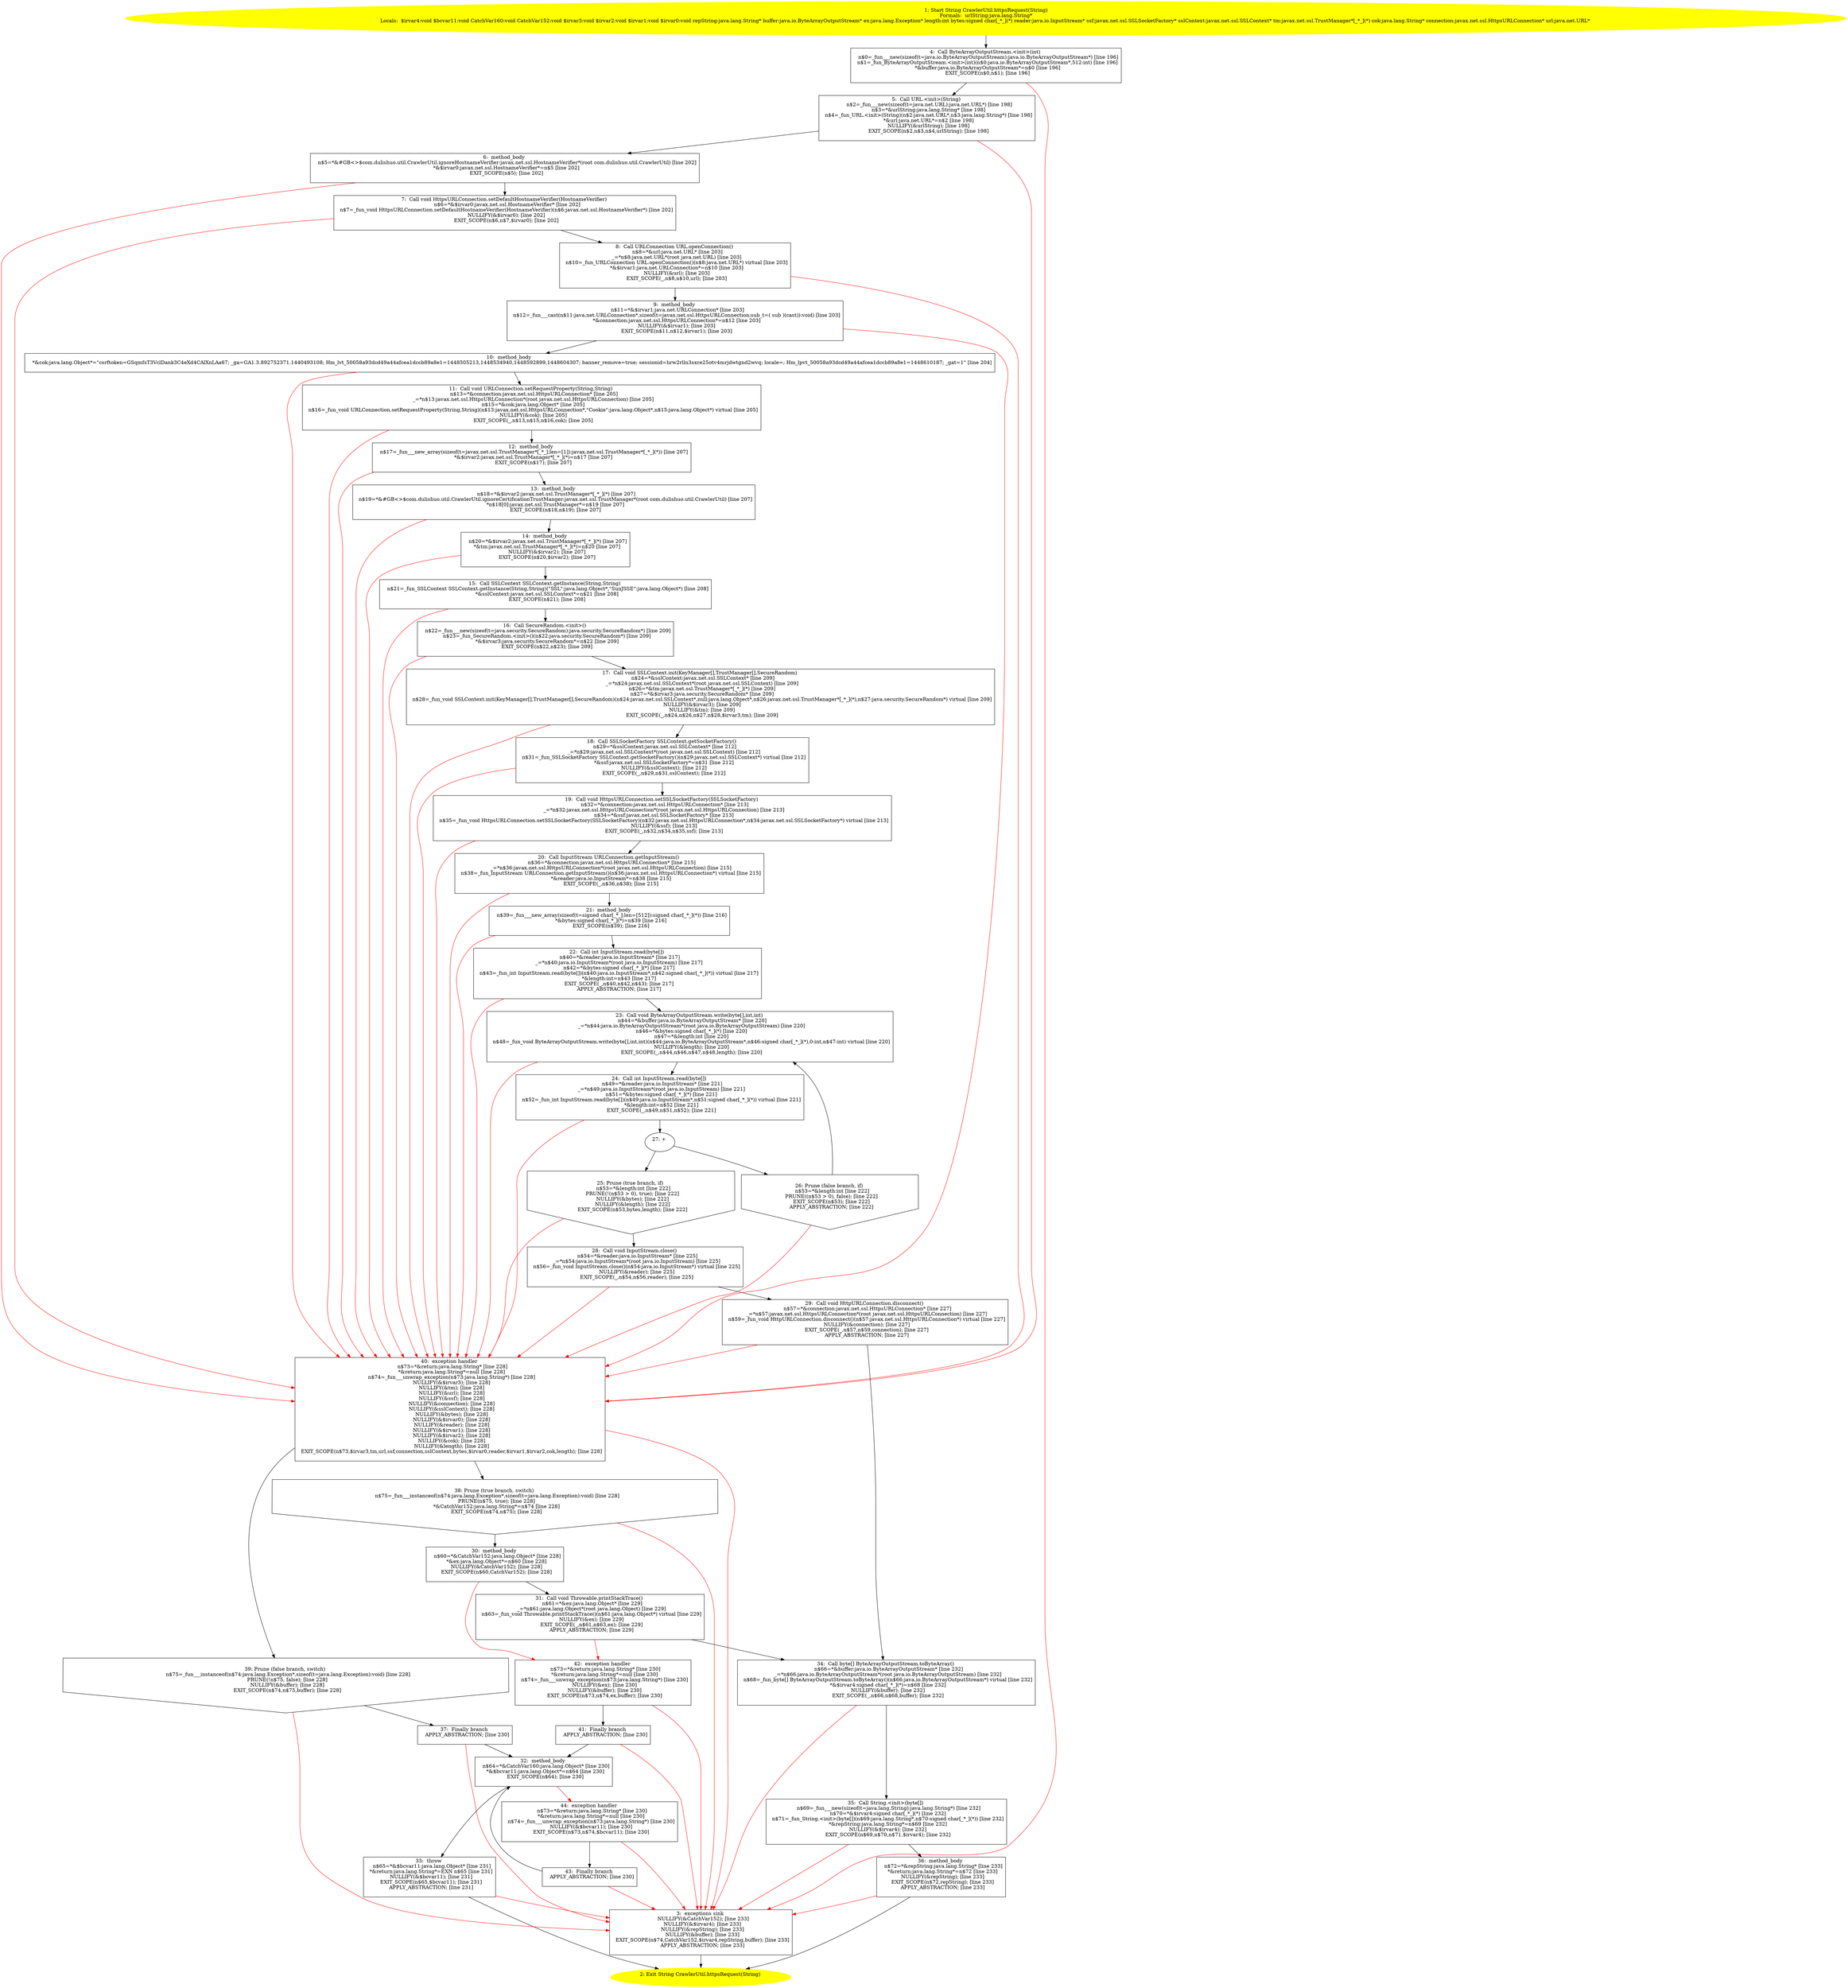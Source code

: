 /* @generated */
digraph cfg {
"com.dulishuo.util.CrawlerUtil.httpsRequest(java.lang.String):java.lang.String.1130e2a825c80d22ec8befab15d1896a_1" [label="1: Start String CrawlerUtil.httpsRequest(String)\nFormals:  urlString:java.lang.String*\nLocals:  $irvar4:void $bcvar11:void CatchVar160:void CatchVar152:void $irvar3:void $irvar2:void $irvar1:void $irvar0:void repString:java.lang.String* buffer:java.io.ByteArrayOutputStream* ex:java.lang.Exception* length:int bytes:signed char[_*_](*) reader:java.io.InputStream* ssf:javax.net.ssl.SSLSocketFactory* sslContext:javax.net.ssl.SSLContext* tm:javax.net.ssl.TrustManager*[_*_](*) cok:java.lang.String* connection:javax.net.ssl.HttpsURLConnection* url:java.net.URL* \n  " color=yellow style=filled]
	

	 "com.dulishuo.util.CrawlerUtil.httpsRequest(java.lang.String):java.lang.String.1130e2a825c80d22ec8befab15d1896a_1" -> "com.dulishuo.util.CrawlerUtil.httpsRequest(java.lang.String):java.lang.String.1130e2a825c80d22ec8befab15d1896a_4" ;
"com.dulishuo.util.CrawlerUtil.httpsRequest(java.lang.String):java.lang.String.1130e2a825c80d22ec8befab15d1896a_2" [label="2: Exit String CrawlerUtil.httpsRequest(String) \n  " color=yellow style=filled]
	

"com.dulishuo.util.CrawlerUtil.httpsRequest(java.lang.String):java.lang.String.1130e2a825c80d22ec8befab15d1896a_3" [label="3:  exceptions sink \n   NULLIFY(&CatchVar152); [line 233]\n  NULLIFY(&$irvar4); [line 233]\n  NULLIFY(&repString); [line 233]\n  NULLIFY(&buffer); [line 233]\n  EXIT_SCOPE(n$74,CatchVar152,$irvar4,repString,buffer); [line 233]\n  APPLY_ABSTRACTION; [line 233]\n " shape="box"]
	

	 "com.dulishuo.util.CrawlerUtil.httpsRequest(java.lang.String):java.lang.String.1130e2a825c80d22ec8befab15d1896a_3" -> "com.dulishuo.util.CrawlerUtil.httpsRequest(java.lang.String):java.lang.String.1130e2a825c80d22ec8befab15d1896a_2" ;
"com.dulishuo.util.CrawlerUtil.httpsRequest(java.lang.String):java.lang.String.1130e2a825c80d22ec8befab15d1896a_4" [label="4:  Call ByteArrayOutputStream.<init>(int) \n   n$0=_fun___new(sizeof(t=java.io.ByteArrayOutputStream):java.io.ByteArrayOutputStream*) [line 196]\n  n$1=_fun_ByteArrayOutputStream.<init>(int)(n$0:java.io.ByteArrayOutputStream*,512:int) [line 196]\n  *&buffer:java.io.ByteArrayOutputStream*=n$0 [line 196]\n  EXIT_SCOPE(n$0,n$1); [line 196]\n " shape="box"]
	

	 "com.dulishuo.util.CrawlerUtil.httpsRequest(java.lang.String):java.lang.String.1130e2a825c80d22ec8befab15d1896a_4" -> "com.dulishuo.util.CrawlerUtil.httpsRequest(java.lang.String):java.lang.String.1130e2a825c80d22ec8befab15d1896a_5" ;
	 "com.dulishuo.util.CrawlerUtil.httpsRequest(java.lang.String):java.lang.String.1130e2a825c80d22ec8befab15d1896a_4" -> "com.dulishuo.util.CrawlerUtil.httpsRequest(java.lang.String):java.lang.String.1130e2a825c80d22ec8befab15d1896a_3" [color="red" ];
"com.dulishuo.util.CrawlerUtil.httpsRequest(java.lang.String):java.lang.String.1130e2a825c80d22ec8befab15d1896a_5" [label="5:  Call URL.<init>(String) \n   n$2=_fun___new(sizeof(t=java.net.URL):java.net.URL*) [line 198]\n  n$3=*&urlString:java.lang.String* [line 198]\n  n$4=_fun_URL.<init>(String)(n$2:java.net.URL*,n$3:java.lang.String*) [line 198]\n  *&url:java.net.URL*=n$2 [line 198]\n  NULLIFY(&urlString); [line 198]\n  EXIT_SCOPE(n$2,n$3,n$4,urlString); [line 198]\n " shape="box"]
	

	 "com.dulishuo.util.CrawlerUtil.httpsRequest(java.lang.String):java.lang.String.1130e2a825c80d22ec8befab15d1896a_5" -> "com.dulishuo.util.CrawlerUtil.httpsRequest(java.lang.String):java.lang.String.1130e2a825c80d22ec8befab15d1896a_6" ;
	 "com.dulishuo.util.CrawlerUtil.httpsRequest(java.lang.String):java.lang.String.1130e2a825c80d22ec8befab15d1896a_5" -> "com.dulishuo.util.CrawlerUtil.httpsRequest(java.lang.String):java.lang.String.1130e2a825c80d22ec8befab15d1896a_40" [color="red" ];
"com.dulishuo.util.CrawlerUtil.httpsRequest(java.lang.String):java.lang.String.1130e2a825c80d22ec8befab15d1896a_6" [label="6:  method_body \n   n$5=*&#GB<>$com.dulishuo.util.CrawlerUtil.ignoreHostnameVerifier:javax.net.ssl.HostnameVerifier*(root com.dulishuo.util.CrawlerUtil) [line 202]\n  *&$irvar0:javax.net.ssl.HostnameVerifier*=n$5 [line 202]\n  EXIT_SCOPE(n$5); [line 202]\n " shape="box"]
	

	 "com.dulishuo.util.CrawlerUtil.httpsRequest(java.lang.String):java.lang.String.1130e2a825c80d22ec8befab15d1896a_6" -> "com.dulishuo.util.CrawlerUtil.httpsRequest(java.lang.String):java.lang.String.1130e2a825c80d22ec8befab15d1896a_7" ;
	 "com.dulishuo.util.CrawlerUtil.httpsRequest(java.lang.String):java.lang.String.1130e2a825c80d22ec8befab15d1896a_6" -> "com.dulishuo.util.CrawlerUtil.httpsRequest(java.lang.String):java.lang.String.1130e2a825c80d22ec8befab15d1896a_40" [color="red" ];
"com.dulishuo.util.CrawlerUtil.httpsRequest(java.lang.String):java.lang.String.1130e2a825c80d22ec8befab15d1896a_7" [label="7:  Call void HttpsURLConnection.setDefaultHostnameVerifier(HostnameVerifier) \n   n$6=*&$irvar0:javax.net.ssl.HostnameVerifier* [line 202]\n  n$7=_fun_void HttpsURLConnection.setDefaultHostnameVerifier(HostnameVerifier)(n$6:javax.net.ssl.HostnameVerifier*) [line 202]\n  NULLIFY(&$irvar0); [line 202]\n  EXIT_SCOPE(n$6,n$7,$irvar0); [line 202]\n " shape="box"]
	

	 "com.dulishuo.util.CrawlerUtil.httpsRequest(java.lang.String):java.lang.String.1130e2a825c80d22ec8befab15d1896a_7" -> "com.dulishuo.util.CrawlerUtil.httpsRequest(java.lang.String):java.lang.String.1130e2a825c80d22ec8befab15d1896a_8" ;
	 "com.dulishuo.util.CrawlerUtil.httpsRequest(java.lang.String):java.lang.String.1130e2a825c80d22ec8befab15d1896a_7" -> "com.dulishuo.util.CrawlerUtil.httpsRequest(java.lang.String):java.lang.String.1130e2a825c80d22ec8befab15d1896a_40" [color="red" ];
"com.dulishuo.util.CrawlerUtil.httpsRequest(java.lang.String):java.lang.String.1130e2a825c80d22ec8befab15d1896a_8" [label="8:  Call URLConnection URL.openConnection() \n   n$8=*&url:java.net.URL* [line 203]\n  _=*n$8:java.net.URL*(root java.net.URL) [line 203]\n  n$10=_fun_URLConnection URL.openConnection()(n$8:java.net.URL*) virtual [line 203]\n  *&$irvar1:java.net.URLConnection*=n$10 [line 203]\n  NULLIFY(&url); [line 203]\n  EXIT_SCOPE(_,n$8,n$10,url); [line 203]\n " shape="box"]
	

	 "com.dulishuo.util.CrawlerUtil.httpsRequest(java.lang.String):java.lang.String.1130e2a825c80d22ec8befab15d1896a_8" -> "com.dulishuo.util.CrawlerUtil.httpsRequest(java.lang.String):java.lang.String.1130e2a825c80d22ec8befab15d1896a_9" ;
	 "com.dulishuo.util.CrawlerUtil.httpsRequest(java.lang.String):java.lang.String.1130e2a825c80d22ec8befab15d1896a_8" -> "com.dulishuo.util.CrawlerUtil.httpsRequest(java.lang.String):java.lang.String.1130e2a825c80d22ec8befab15d1896a_40" [color="red" ];
"com.dulishuo.util.CrawlerUtil.httpsRequest(java.lang.String):java.lang.String.1130e2a825c80d22ec8befab15d1896a_9" [label="9:  method_body \n   n$11=*&$irvar1:java.net.URLConnection* [line 203]\n  n$12=_fun___cast(n$11:java.net.URLConnection*,sizeof(t=javax.net.ssl.HttpsURLConnection;sub_t=( sub )(cast)):void) [line 203]\n  *&connection:javax.net.ssl.HttpsURLConnection*=n$12 [line 203]\n  NULLIFY(&$irvar1); [line 203]\n  EXIT_SCOPE(n$11,n$12,$irvar1); [line 203]\n " shape="box"]
	

	 "com.dulishuo.util.CrawlerUtil.httpsRequest(java.lang.String):java.lang.String.1130e2a825c80d22ec8befab15d1896a_9" -> "com.dulishuo.util.CrawlerUtil.httpsRequest(java.lang.String):java.lang.String.1130e2a825c80d22ec8befab15d1896a_10" ;
	 "com.dulishuo.util.CrawlerUtil.httpsRequest(java.lang.String):java.lang.String.1130e2a825c80d22ec8befab15d1896a_9" -> "com.dulishuo.util.CrawlerUtil.httpsRequest(java.lang.String):java.lang.String.1130e2a825c80d22ec8befab15d1896a_40" [color="red" ];
"com.dulishuo.util.CrawlerUtil.httpsRequest(java.lang.String):java.lang.String.1130e2a825c80d22ec8befab15d1896a_10" [label="10:  method_body \n   *&cok:java.lang.Object*=\"csrftoken=GSqmfsT3VclDank3C4eXd4CAlXnLAa67; _ga=GA1.3.892752371.1440493108; Hm_lvt_50058a93dcd49a44afcea1dccb89a8e1=1448505213,1448534940,1448592899,1448604307; banner_remove=true; sessionid=hrw2rlln3sxre25otv4mrjdwtgnd2wvq; locale=; Hm_lpvt_50058a93dcd49a44afcea1dccb89a8e1=1448610187; _gat=1\" [line 204]\n " shape="box"]
	

	 "com.dulishuo.util.CrawlerUtil.httpsRequest(java.lang.String):java.lang.String.1130e2a825c80d22ec8befab15d1896a_10" -> "com.dulishuo.util.CrawlerUtil.httpsRequest(java.lang.String):java.lang.String.1130e2a825c80d22ec8befab15d1896a_11" ;
	 "com.dulishuo.util.CrawlerUtil.httpsRequest(java.lang.String):java.lang.String.1130e2a825c80d22ec8befab15d1896a_10" -> "com.dulishuo.util.CrawlerUtil.httpsRequest(java.lang.String):java.lang.String.1130e2a825c80d22ec8befab15d1896a_40" [color="red" ];
"com.dulishuo.util.CrawlerUtil.httpsRequest(java.lang.String):java.lang.String.1130e2a825c80d22ec8befab15d1896a_11" [label="11:  Call void URLConnection.setRequestProperty(String,String) \n   n$13=*&connection:javax.net.ssl.HttpsURLConnection* [line 205]\n  _=*n$13:javax.net.ssl.HttpsURLConnection*(root javax.net.ssl.HttpsURLConnection) [line 205]\n  n$15=*&cok:java.lang.Object* [line 205]\n  n$16=_fun_void URLConnection.setRequestProperty(String,String)(n$13:javax.net.ssl.HttpsURLConnection*,\"Cookie\":java.lang.Object*,n$15:java.lang.Object*) virtual [line 205]\n  NULLIFY(&cok); [line 205]\n  EXIT_SCOPE(_,n$13,n$15,n$16,cok); [line 205]\n " shape="box"]
	

	 "com.dulishuo.util.CrawlerUtil.httpsRequest(java.lang.String):java.lang.String.1130e2a825c80d22ec8befab15d1896a_11" -> "com.dulishuo.util.CrawlerUtil.httpsRequest(java.lang.String):java.lang.String.1130e2a825c80d22ec8befab15d1896a_12" ;
	 "com.dulishuo.util.CrawlerUtil.httpsRequest(java.lang.String):java.lang.String.1130e2a825c80d22ec8befab15d1896a_11" -> "com.dulishuo.util.CrawlerUtil.httpsRequest(java.lang.String):java.lang.String.1130e2a825c80d22ec8befab15d1896a_40" [color="red" ];
"com.dulishuo.util.CrawlerUtil.httpsRequest(java.lang.String):java.lang.String.1130e2a825c80d22ec8befab15d1896a_12" [label="12:  method_body \n   n$17=_fun___new_array(sizeof(t=javax.net.ssl.TrustManager*[_*_];len=[1]):javax.net.ssl.TrustManager*[_*_](*)) [line 207]\n  *&$irvar2:javax.net.ssl.TrustManager*[_*_](*)=n$17 [line 207]\n  EXIT_SCOPE(n$17); [line 207]\n " shape="box"]
	

	 "com.dulishuo.util.CrawlerUtil.httpsRequest(java.lang.String):java.lang.String.1130e2a825c80d22ec8befab15d1896a_12" -> "com.dulishuo.util.CrawlerUtil.httpsRequest(java.lang.String):java.lang.String.1130e2a825c80d22ec8befab15d1896a_13" ;
	 "com.dulishuo.util.CrawlerUtil.httpsRequest(java.lang.String):java.lang.String.1130e2a825c80d22ec8befab15d1896a_12" -> "com.dulishuo.util.CrawlerUtil.httpsRequest(java.lang.String):java.lang.String.1130e2a825c80d22ec8befab15d1896a_40" [color="red" ];
"com.dulishuo.util.CrawlerUtil.httpsRequest(java.lang.String):java.lang.String.1130e2a825c80d22ec8befab15d1896a_13" [label="13:  method_body \n   n$18=*&$irvar2:javax.net.ssl.TrustManager*[_*_](*) [line 207]\n  n$19=*&#GB<>$com.dulishuo.util.CrawlerUtil.ignoreCertificationTrustManger:javax.net.ssl.TrustManager*(root com.dulishuo.util.CrawlerUtil) [line 207]\n  *n$18[0]:javax.net.ssl.TrustManager*=n$19 [line 207]\n  EXIT_SCOPE(n$18,n$19); [line 207]\n " shape="box"]
	

	 "com.dulishuo.util.CrawlerUtil.httpsRequest(java.lang.String):java.lang.String.1130e2a825c80d22ec8befab15d1896a_13" -> "com.dulishuo.util.CrawlerUtil.httpsRequest(java.lang.String):java.lang.String.1130e2a825c80d22ec8befab15d1896a_14" ;
	 "com.dulishuo.util.CrawlerUtil.httpsRequest(java.lang.String):java.lang.String.1130e2a825c80d22ec8befab15d1896a_13" -> "com.dulishuo.util.CrawlerUtil.httpsRequest(java.lang.String):java.lang.String.1130e2a825c80d22ec8befab15d1896a_40" [color="red" ];
"com.dulishuo.util.CrawlerUtil.httpsRequest(java.lang.String):java.lang.String.1130e2a825c80d22ec8befab15d1896a_14" [label="14:  method_body \n   n$20=*&$irvar2:javax.net.ssl.TrustManager*[_*_](*) [line 207]\n  *&tm:javax.net.ssl.TrustManager*[_*_](*)=n$20 [line 207]\n  NULLIFY(&$irvar2); [line 207]\n  EXIT_SCOPE(n$20,$irvar2); [line 207]\n " shape="box"]
	

	 "com.dulishuo.util.CrawlerUtil.httpsRequest(java.lang.String):java.lang.String.1130e2a825c80d22ec8befab15d1896a_14" -> "com.dulishuo.util.CrawlerUtil.httpsRequest(java.lang.String):java.lang.String.1130e2a825c80d22ec8befab15d1896a_15" ;
	 "com.dulishuo.util.CrawlerUtil.httpsRequest(java.lang.String):java.lang.String.1130e2a825c80d22ec8befab15d1896a_14" -> "com.dulishuo.util.CrawlerUtil.httpsRequest(java.lang.String):java.lang.String.1130e2a825c80d22ec8befab15d1896a_40" [color="red" ];
"com.dulishuo.util.CrawlerUtil.httpsRequest(java.lang.String):java.lang.String.1130e2a825c80d22ec8befab15d1896a_15" [label="15:  Call SSLContext SSLContext.getInstance(String,String) \n   n$21=_fun_SSLContext SSLContext.getInstance(String,String)(\"SSL\":java.lang.Object*,\"SunJSSE\":java.lang.Object*) [line 208]\n  *&sslContext:javax.net.ssl.SSLContext*=n$21 [line 208]\n  EXIT_SCOPE(n$21); [line 208]\n " shape="box"]
	

	 "com.dulishuo.util.CrawlerUtil.httpsRequest(java.lang.String):java.lang.String.1130e2a825c80d22ec8befab15d1896a_15" -> "com.dulishuo.util.CrawlerUtil.httpsRequest(java.lang.String):java.lang.String.1130e2a825c80d22ec8befab15d1896a_16" ;
	 "com.dulishuo.util.CrawlerUtil.httpsRequest(java.lang.String):java.lang.String.1130e2a825c80d22ec8befab15d1896a_15" -> "com.dulishuo.util.CrawlerUtil.httpsRequest(java.lang.String):java.lang.String.1130e2a825c80d22ec8befab15d1896a_40" [color="red" ];
"com.dulishuo.util.CrawlerUtil.httpsRequest(java.lang.String):java.lang.String.1130e2a825c80d22ec8befab15d1896a_16" [label="16:  Call SecureRandom.<init>() \n   n$22=_fun___new(sizeof(t=java.security.SecureRandom):java.security.SecureRandom*) [line 209]\n  n$23=_fun_SecureRandom.<init>()(n$22:java.security.SecureRandom*) [line 209]\n  *&$irvar3:java.security.SecureRandom*=n$22 [line 209]\n  EXIT_SCOPE(n$22,n$23); [line 209]\n " shape="box"]
	

	 "com.dulishuo.util.CrawlerUtil.httpsRequest(java.lang.String):java.lang.String.1130e2a825c80d22ec8befab15d1896a_16" -> "com.dulishuo.util.CrawlerUtil.httpsRequest(java.lang.String):java.lang.String.1130e2a825c80d22ec8befab15d1896a_17" ;
	 "com.dulishuo.util.CrawlerUtil.httpsRequest(java.lang.String):java.lang.String.1130e2a825c80d22ec8befab15d1896a_16" -> "com.dulishuo.util.CrawlerUtil.httpsRequest(java.lang.String):java.lang.String.1130e2a825c80d22ec8befab15d1896a_40" [color="red" ];
"com.dulishuo.util.CrawlerUtil.httpsRequest(java.lang.String):java.lang.String.1130e2a825c80d22ec8befab15d1896a_17" [label="17:  Call void SSLContext.init(KeyManager[],TrustManager[],SecureRandom) \n   n$24=*&sslContext:javax.net.ssl.SSLContext* [line 209]\n  _=*n$24:javax.net.ssl.SSLContext*(root javax.net.ssl.SSLContext) [line 209]\n  n$26=*&tm:javax.net.ssl.TrustManager*[_*_](*) [line 209]\n  n$27=*&$irvar3:java.security.SecureRandom* [line 209]\n  n$28=_fun_void SSLContext.init(KeyManager[],TrustManager[],SecureRandom)(n$24:javax.net.ssl.SSLContext*,null:java.lang.Object*,n$26:javax.net.ssl.TrustManager*[_*_](*),n$27:java.security.SecureRandom*) virtual [line 209]\n  NULLIFY(&$irvar3); [line 209]\n  NULLIFY(&tm); [line 209]\n  EXIT_SCOPE(_,n$24,n$26,n$27,n$28,$irvar3,tm); [line 209]\n " shape="box"]
	

	 "com.dulishuo.util.CrawlerUtil.httpsRequest(java.lang.String):java.lang.String.1130e2a825c80d22ec8befab15d1896a_17" -> "com.dulishuo.util.CrawlerUtil.httpsRequest(java.lang.String):java.lang.String.1130e2a825c80d22ec8befab15d1896a_18" ;
	 "com.dulishuo.util.CrawlerUtil.httpsRequest(java.lang.String):java.lang.String.1130e2a825c80d22ec8befab15d1896a_17" -> "com.dulishuo.util.CrawlerUtil.httpsRequest(java.lang.String):java.lang.String.1130e2a825c80d22ec8befab15d1896a_40" [color="red" ];
"com.dulishuo.util.CrawlerUtil.httpsRequest(java.lang.String):java.lang.String.1130e2a825c80d22ec8befab15d1896a_18" [label="18:  Call SSLSocketFactory SSLContext.getSocketFactory() \n   n$29=*&sslContext:javax.net.ssl.SSLContext* [line 212]\n  _=*n$29:javax.net.ssl.SSLContext*(root javax.net.ssl.SSLContext) [line 212]\n  n$31=_fun_SSLSocketFactory SSLContext.getSocketFactory()(n$29:javax.net.ssl.SSLContext*) virtual [line 212]\n  *&ssf:javax.net.ssl.SSLSocketFactory*=n$31 [line 212]\n  NULLIFY(&sslContext); [line 212]\n  EXIT_SCOPE(_,n$29,n$31,sslContext); [line 212]\n " shape="box"]
	

	 "com.dulishuo.util.CrawlerUtil.httpsRequest(java.lang.String):java.lang.String.1130e2a825c80d22ec8befab15d1896a_18" -> "com.dulishuo.util.CrawlerUtil.httpsRequest(java.lang.String):java.lang.String.1130e2a825c80d22ec8befab15d1896a_19" ;
	 "com.dulishuo.util.CrawlerUtil.httpsRequest(java.lang.String):java.lang.String.1130e2a825c80d22ec8befab15d1896a_18" -> "com.dulishuo.util.CrawlerUtil.httpsRequest(java.lang.String):java.lang.String.1130e2a825c80d22ec8befab15d1896a_40" [color="red" ];
"com.dulishuo.util.CrawlerUtil.httpsRequest(java.lang.String):java.lang.String.1130e2a825c80d22ec8befab15d1896a_19" [label="19:  Call void HttpsURLConnection.setSSLSocketFactory(SSLSocketFactory) \n   n$32=*&connection:javax.net.ssl.HttpsURLConnection* [line 213]\n  _=*n$32:javax.net.ssl.HttpsURLConnection*(root javax.net.ssl.HttpsURLConnection) [line 213]\n  n$34=*&ssf:javax.net.ssl.SSLSocketFactory* [line 213]\n  n$35=_fun_void HttpsURLConnection.setSSLSocketFactory(SSLSocketFactory)(n$32:javax.net.ssl.HttpsURLConnection*,n$34:javax.net.ssl.SSLSocketFactory*) virtual [line 213]\n  NULLIFY(&ssf); [line 213]\n  EXIT_SCOPE(_,n$32,n$34,n$35,ssf); [line 213]\n " shape="box"]
	

	 "com.dulishuo.util.CrawlerUtil.httpsRequest(java.lang.String):java.lang.String.1130e2a825c80d22ec8befab15d1896a_19" -> "com.dulishuo.util.CrawlerUtil.httpsRequest(java.lang.String):java.lang.String.1130e2a825c80d22ec8befab15d1896a_20" ;
	 "com.dulishuo.util.CrawlerUtil.httpsRequest(java.lang.String):java.lang.String.1130e2a825c80d22ec8befab15d1896a_19" -> "com.dulishuo.util.CrawlerUtil.httpsRequest(java.lang.String):java.lang.String.1130e2a825c80d22ec8befab15d1896a_40" [color="red" ];
"com.dulishuo.util.CrawlerUtil.httpsRequest(java.lang.String):java.lang.String.1130e2a825c80d22ec8befab15d1896a_20" [label="20:  Call InputStream URLConnection.getInputStream() \n   n$36=*&connection:javax.net.ssl.HttpsURLConnection* [line 215]\n  _=*n$36:javax.net.ssl.HttpsURLConnection*(root javax.net.ssl.HttpsURLConnection) [line 215]\n  n$38=_fun_InputStream URLConnection.getInputStream()(n$36:javax.net.ssl.HttpsURLConnection*) virtual [line 215]\n  *&reader:java.io.InputStream*=n$38 [line 215]\n  EXIT_SCOPE(_,n$36,n$38); [line 215]\n " shape="box"]
	

	 "com.dulishuo.util.CrawlerUtil.httpsRequest(java.lang.String):java.lang.String.1130e2a825c80d22ec8befab15d1896a_20" -> "com.dulishuo.util.CrawlerUtil.httpsRequest(java.lang.String):java.lang.String.1130e2a825c80d22ec8befab15d1896a_21" ;
	 "com.dulishuo.util.CrawlerUtil.httpsRequest(java.lang.String):java.lang.String.1130e2a825c80d22ec8befab15d1896a_20" -> "com.dulishuo.util.CrawlerUtil.httpsRequest(java.lang.String):java.lang.String.1130e2a825c80d22ec8befab15d1896a_40" [color="red" ];
"com.dulishuo.util.CrawlerUtil.httpsRequest(java.lang.String):java.lang.String.1130e2a825c80d22ec8befab15d1896a_21" [label="21:  method_body \n   n$39=_fun___new_array(sizeof(t=signed char[_*_];len=[512]):signed char[_*_](*)) [line 216]\n  *&bytes:signed char[_*_](*)=n$39 [line 216]\n  EXIT_SCOPE(n$39); [line 216]\n " shape="box"]
	

	 "com.dulishuo.util.CrawlerUtil.httpsRequest(java.lang.String):java.lang.String.1130e2a825c80d22ec8befab15d1896a_21" -> "com.dulishuo.util.CrawlerUtil.httpsRequest(java.lang.String):java.lang.String.1130e2a825c80d22ec8befab15d1896a_22" ;
	 "com.dulishuo.util.CrawlerUtil.httpsRequest(java.lang.String):java.lang.String.1130e2a825c80d22ec8befab15d1896a_21" -> "com.dulishuo.util.CrawlerUtil.httpsRequest(java.lang.String):java.lang.String.1130e2a825c80d22ec8befab15d1896a_40" [color="red" ];
"com.dulishuo.util.CrawlerUtil.httpsRequest(java.lang.String):java.lang.String.1130e2a825c80d22ec8befab15d1896a_22" [label="22:  Call int InputStream.read(byte[]) \n   n$40=*&reader:java.io.InputStream* [line 217]\n  _=*n$40:java.io.InputStream*(root java.io.InputStream) [line 217]\n  n$42=*&bytes:signed char[_*_](*) [line 217]\n  n$43=_fun_int InputStream.read(byte[])(n$40:java.io.InputStream*,n$42:signed char[_*_](*)) virtual [line 217]\n  *&length:int=n$43 [line 217]\n  EXIT_SCOPE(_,n$40,n$42,n$43); [line 217]\n  APPLY_ABSTRACTION; [line 217]\n " shape="box"]
	

	 "com.dulishuo.util.CrawlerUtil.httpsRequest(java.lang.String):java.lang.String.1130e2a825c80d22ec8befab15d1896a_22" -> "com.dulishuo.util.CrawlerUtil.httpsRequest(java.lang.String):java.lang.String.1130e2a825c80d22ec8befab15d1896a_23" ;
	 "com.dulishuo.util.CrawlerUtil.httpsRequest(java.lang.String):java.lang.String.1130e2a825c80d22ec8befab15d1896a_22" -> "com.dulishuo.util.CrawlerUtil.httpsRequest(java.lang.String):java.lang.String.1130e2a825c80d22ec8befab15d1896a_40" [color="red" ];
"com.dulishuo.util.CrawlerUtil.httpsRequest(java.lang.String):java.lang.String.1130e2a825c80d22ec8befab15d1896a_23" [label="23:  Call void ByteArrayOutputStream.write(byte[],int,int) \n   n$44=*&buffer:java.io.ByteArrayOutputStream* [line 220]\n  _=*n$44:java.io.ByteArrayOutputStream*(root java.io.ByteArrayOutputStream) [line 220]\n  n$46=*&bytes:signed char[_*_](*) [line 220]\n  n$47=*&length:int [line 220]\n  n$48=_fun_void ByteArrayOutputStream.write(byte[],int,int)(n$44:java.io.ByteArrayOutputStream*,n$46:signed char[_*_](*),0:int,n$47:int) virtual [line 220]\n  NULLIFY(&length); [line 220]\n  EXIT_SCOPE(_,n$44,n$46,n$47,n$48,length); [line 220]\n " shape="box"]
	

	 "com.dulishuo.util.CrawlerUtil.httpsRequest(java.lang.String):java.lang.String.1130e2a825c80d22ec8befab15d1896a_23" -> "com.dulishuo.util.CrawlerUtil.httpsRequest(java.lang.String):java.lang.String.1130e2a825c80d22ec8befab15d1896a_24" ;
	 "com.dulishuo.util.CrawlerUtil.httpsRequest(java.lang.String):java.lang.String.1130e2a825c80d22ec8befab15d1896a_23" -> "com.dulishuo.util.CrawlerUtil.httpsRequest(java.lang.String):java.lang.String.1130e2a825c80d22ec8befab15d1896a_40" [color="red" ];
"com.dulishuo.util.CrawlerUtil.httpsRequest(java.lang.String):java.lang.String.1130e2a825c80d22ec8befab15d1896a_24" [label="24:  Call int InputStream.read(byte[]) \n   n$49=*&reader:java.io.InputStream* [line 221]\n  _=*n$49:java.io.InputStream*(root java.io.InputStream) [line 221]\n  n$51=*&bytes:signed char[_*_](*) [line 221]\n  n$52=_fun_int InputStream.read(byte[])(n$49:java.io.InputStream*,n$51:signed char[_*_](*)) virtual [line 221]\n  *&length:int=n$52 [line 221]\n  EXIT_SCOPE(_,n$49,n$51,n$52); [line 221]\n " shape="box"]
	

	 "com.dulishuo.util.CrawlerUtil.httpsRequest(java.lang.String):java.lang.String.1130e2a825c80d22ec8befab15d1896a_24" -> "com.dulishuo.util.CrawlerUtil.httpsRequest(java.lang.String):java.lang.String.1130e2a825c80d22ec8befab15d1896a_27" ;
	 "com.dulishuo.util.CrawlerUtil.httpsRequest(java.lang.String):java.lang.String.1130e2a825c80d22ec8befab15d1896a_24" -> "com.dulishuo.util.CrawlerUtil.httpsRequest(java.lang.String):java.lang.String.1130e2a825c80d22ec8befab15d1896a_40" [color="red" ];
"com.dulishuo.util.CrawlerUtil.httpsRequest(java.lang.String):java.lang.String.1130e2a825c80d22ec8befab15d1896a_25" [label="25: Prune (true branch, if) \n   n$53=*&length:int [line 222]\n  PRUNE(!(n$53 > 0), true); [line 222]\n  NULLIFY(&bytes); [line 222]\n  NULLIFY(&length); [line 222]\n  EXIT_SCOPE(n$53,bytes,length); [line 222]\n " shape="invhouse"]
	

	 "com.dulishuo.util.CrawlerUtil.httpsRequest(java.lang.String):java.lang.String.1130e2a825c80d22ec8befab15d1896a_25" -> "com.dulishuo.util.CrawlerUtil.httpsRequest(java.lang.String):java.lang.String.1130e2a825c80d22ec8befab15d1896a_28" ;
	 "com.dulishuo.util.CrawlerUtil.httpsRequest(java.lang.String):java.lang.String.1130e2a825c80d22ec8befab15d1896a_25" -> "com.dulishuo.util.CrawlerUtil.httpsRequest(java.lang.String):java.lang.String.1130e2a825c80d22ec8befab15d1896a_40" [color="red" ];
"com.dulishuo.util.CrawlerUtil.httpsRequest(java.lang.String):java.lang.String.1130e2a825c80d22ec8befab15d1896a_26" [label="26: Prune (false branch, if) \n   n$53=*&length:int [line 222]\n  PRUNE((n$53 > 0), false); [line 222]\n  EXIT_SCOPE(n$53); [line 222]\n  APPLY_ABSTRACTION; [line 222]\n " shape="invhouse"]
	

	 "com.dulishuo.util.CrawlerUtil.httpsRequest(java.lang.String):java.lang.String.1130e2a825c80d22ec8befab15d1896a_26" -> "com.dulishuo.util.CrawlerUtil.httpsRequest(java.lang.String):java.lang.String.1130e2a825c80d22ec8befab15d1896a_23" ;
	 "com.dulishuo.util.CrawlerUtil.httpsRequest(java.lang.String):java.lang.String.1130e2a825c80d22ec8befab15d1896a_26" -> "com.dulishuo.util.CrawlerUtil.httpsRequest(java.lang.String):java.lang.String.1130e2a825c80d22ec8befab15d1896a_40" [color="red" ];
"com.dulishuo.util.CrawlerUtil.httpsRequest(java.lang.String):java.lang.String.1130e2a825c80d22ec8befab15d1896a_27" [label="27: + \n  " ]
	

	 "com.dulishuo.util.CrawlerUtil.httpsRequest(java.lang.String):java.lang.String.1130e2a825c80d22ec8befab15d1896a_27" -> "com.dulishuo.util.CrawlerUtil.httpsRequest(java.lang.String):java.lang.String.1130e2a825c80d22ec8befab15d1896a_25" ;
	 "com.dulishuo.util.CrawlerUtil.httpsRequest(java.lang.String):java.lang.String.1130e2a825c80d22ec8befab15d1896a_27" -> "com.dulishuo.util.CrawlerUtil.httpsRequest(java.lang.String):java.lang.String.1130e2a825c80d22ec8befab15d1896a_26" ;
"com.dulishuo.util.CrawlerUtil.httpsRequest(java.lang.String):java.lang.String.1130e2a825c80d22ec8befab15d1896a_28" [label="28:  Call void InputStream.close() \n   n$54=*&reader:java.io.InputStream* [line 225]\n  _=*n$54:java.io.InputStream*(root java.io.InputStream) [line 225]\n  n$56=_fun_void InputStream.close()(n$54:java.io.InputStream*) virtual [line 225]\n  NULLIFY(&reader); [line 225]\n  EXIT_SCOPE(_,n$54,n$56,reader); [line 225]\n " shape="box"]
	

	 "com.dulishuo.util.CrawlerUtil.httpsRequest(java.lang.String):java.lang.String.1130e2a825c80d22ec8befab15d1896a_28" -> "com.dulishuo.util.CrawlerUtil.httpsRequest(java.lang.String):java.lang.String.1130e2a825c80d22ec8befab15d1896a_29" ;
	 "com.dulishuo.util.CrawlerUtil.httpsRequest(java.lang.String):java.lang.String.1130e2a825c80d22ec8befab15d1896a_28" -> "com.dulishuo.util.CrawlerUtil.httpsRequest(java.lang.String):java.lang.String.1130e2a825c80d22ec8befab15d1896a_40" [color="red" ];
"com.dulishuo.util.CrawlerUtil.httpsRequest(java.lang.String):java.lang.String.1130e2a825c80d22ec8befab15d1896a_29" [label="29:  Call void HttpURLConnection.disconnect() \n   n$57=*&connection:javax.net.ssl.HttpsURLConnection* [line 227]\n  _=*n$57:javax.net.ssl.HttpsURLConnection*(root javax.net.ssl.HttpsURLConnection) [line 227]\n  n$59=_fun_void HttpURLConnection.disconnect()(n$57:javax.net.ssl.HttpsURLConnection*) virtual [line 227]\n  NULLIFY(&connection); [line 227]\n  EXIT_SCOPE(_,n$57,n$59,connection); [line 227]\n  APPLY_ABSTRACTION; [line 227]\n " shape="box"]
	

	 "com.dulishuo.util.CrawlerUtil.httpsRequest(java.lang.String):java.lang.String.1130e2a825c80d22ec8befab15d1896a_29" -> "com.dulishuo.util.CrawlerUtil.httpsRequest(java.lang.String):java.lang.String.1130e2a825c80d22ec8befab15d1896a_34" ;
	 "com.dulishuo.util.CrawlerUtil.httpsRequest(java.lang.String):java.lang.String.1130e2a825c80d22ec8befab15d1896a_29" -> "com.dulishuo.util.CrawlerUtil.httpsRequest(java.lang.String):java.lang.String.1130e2a825c80d22ec8befab15d1896a_40" [color="red" ];
"com.dulishuo.util.CrawlerUtil.httpsRequest(java.lang.String):java.lang.String.1130e2a825c80d22ec8befab15d1896a_30" [label="30:  method_body \n   n$60=*&CatchVar152:java.lang.Object* [line 228]\n  *&ex:java.lang.Object*=n$60 [line 228]\n  NULLIFY(&CatchVar152); [line 228]\n  EXIT_SCOPE(n$60,CatchVar152); [line 228]\n " shape="box"]
	

	 "com.dulishuo.util.CrawlerUtil.httpsRequest(java.lang.String):java.lang.String.1130e2a825c80d22ec8befab15d1896a_30" -> "com.dulishuo.util.CrawlerUtil.httpsRequest(java.lang.String):java.lang.String.1130e2a825c80d22ec8befab15d1896a_31" ;
	 "com.dulishuo.util.CrawlerUtil.httpsRequest(java.lang.String):java.lang.String.1130e2a825c80d22ec8befab15d1896a_30" -> "com.dulishuo.util.CrawlerUtil.httpsRequest(java.lang.String):java.lang.String.1130e2a825c80d22ec8befab15d1896a_42" [color="red" ];
"com.dulishuo.util.CrawlerUtil.httpsRequest(java.lang.String):java.lang.String.1130e2a825c80d22ec8befab15d1896a_31" [label="31:  Call void Throwable.printStackTrace() \n   n$61=*&ex:java.lang.Object* [line 229]\n  _=*n$61:java.lang.Object*(root java.lang.Object) [line 229]\n  n$63=_fun_void Throwable.printStackTrace()(n$61:java.lang.Object*) virtual [line 229]\n  NULLIFY(&ex); [line 229]\n  EXIT_SCOPE(_,n$61,n$63,ex); [line 229]\n  APPLY_ABSTRACTION; [line 229]\n " shape="box"]
	

	 "com.dulishuo.util.CrawlerUtil.httpsRequest(java.lang.String):java.lang.String.1130e2a825c80d22ec8befab15d1896a_31" -> "com.dulishuo.util.CrawlerUtil.httpsRequest(java.lang.String):java.lang.String.1130e2a825c80d22ec8befab15d1896a_34" ;
	 "com.dulishuo.util.CrawlerUtil.httpsRequest(java.lang.String):java.lang.String.1130e2a825c80d22ec8befab15d1896a_31" -> "com.dulishuo.util.CrawlerUtil.httpsRequest(java.lang.String):java.lang.String.1130e2a825c80d22ec8befab15d1896a_42" [color="red" ];
"com.dulishuo.util.CrawlerUtil.httpsRequest(java.lang.String):java.lang.String.1130e2a825c80d22ec8befab15d1896a_32" [label="32:  method_body \n   n$64=*&CatchVar160:java.lang.Object* [line 230]\n  *&$bcvar11:java.lang.Object*=n$64 [line 230]\n  EXIT_SCOPE(n$64); [line 230]\n " shape="box"]
	

	 "com.dulishuo.util.CrawlerUtil.httpsRequest(java.lang.String):java.lang.String.1130e2a825c80d22ec8befab15d1896a_32" -> "com.dulishuo.util.CrawlerUtil.httpsRequest(java.lang.String):java.lang.String.1130e2a825c80d22ec8befab15d1896a_33" ;
	 "com.dulishuo.util.CrawlerUtil.httpsRequest(java.lang.String):java.lang.String.1130e2a825c80d22ec8befab15d1896a_32" -> "com.dulishuo.util.CrawlerUtil.httpsRequest(java.lang.String):java.lang.String.1130e2a825c80d22ec8befab15d1896a_44" [color="red" ];
"com.dulishuo.util.CrawlerUtil.httpsRequest(java.lang.String):java.lang.String.1130e2a825c80d22ec8befab15d1896a_33" [label="33:  throw \n   n$65=*&$bcvar11:java.lang.Object* [line 231]\n  *&return:java.lang.String*=EXN n$65 [line 231]\n  NULLIFY(&$bcvar11); [line 231]\n  EXIT_SCOPE(n$65,$bcvar11); [line 231]\n  APPLY_ABSTRACTION; [line 231]\n " shape="box"]
	

	 "com.dulishuo.util.CrawlerUtil.httpsRequest(java.lang.String):java.lang.String.1130e2a825c80d22ec8befab15d1896a_33" -> "com.dulishuo.util.CrawlerUtil.httpsRequest(java.lang.String):java.lang.String.1130e2a825c80d22ec8befab15d1896a_2" ;
	 "com.dulishuo.util.CrawlerUtil.httpsRequest(java.lang.String):java.lang.String.1130e2a825c80d22ec8befab15d1896a_33" -> "com.dulishuo.util.CrawlerUtil.httpsRequest(java.lang.String):java.lang.String.1130e2a825c80d22ec8befab15d1896a_3" [color="red" ];
"com.dulishuo.util.CrawlerUtil.httpsRequest(java.lang.String):java.lang.String.1130e2a825c80d22ec8befab15d1896a_34" [label="34:  Call byte[] ByteArrayOutputStream.toByteArray() \n   n$66=*&buffer:java.io.ByteArrayOutputStream* [line 232]\n  _=*n$66:java.io.ByteArrayOutputStream*(root java.io.ByteArrayOutputStream) [line 232]\n  n$68=_fun_byte[] ByteArrayOutputStream.toByteArray()(n$66:java.io.ByteArrayOutputStream*) virtual [line 232]\n  *&$irvar4:signed char[_*_](*)=n$68 [line 232]\n  NULLIFY(&buffer); [line 232]\n  EXIT_SCOPE(_,n$66,n$68,buffer); [line 232]\n " shape="box"]
	

	 "com.dulishuo.util.CrawlerUtil.httpsRequest(java.lang.String):java.lang.String.1130e2a825c80d22ec8befab15d1896a_34" -> "com.dulishuo.util.CrawlerUtil.httpsRequest(java.lang.String):java.lang.String.1130e2a825c80d22ec8befab15d1896a_35" ;
	 "com.dulishuo.util.CrawlerUtil.httpsRequest(java.lang.String):java.lang.String.1130e2a825c80d22ec8befab15d1896a_34" -> "com.dulishuo.util.CrawlerUtil.httpsRequest(java.lang.String):java.lang.String.1130e2a825c80d22ec8befab15d1896a_3" [color="red" ];
"com.dulishuo.util.CrawlerUtil.httpsRequest(java.lang.String):java.lang.String.1130e2a825c80d22ec8befab15d1896a_35" [label="35:  Call String.<init>(byte[]) \n   n$69=_fun___new(sizeof(t=java.lang.String):java.lang.String*) [line 232]\n  n$70=*&$irvar4:signed char[_*_](*) [line 232]\n  n$71=_fun_String.<init>(byte[])(n$69:java.lang.String*,n$70:signed char[_*_](*)) [line 232]\n  *&repString:java.lang.String*=n$69 [line 232]\n  NULLIFY(&$irvar4); [line 232]\n  EXIT_SCOPE(n$69,n$70,n$71,$irvar4); [line 232]\n " shape="box"]
	

	 "com.dulishuo.util.CrawlerUtil.httpsRequest(java.lang.String):java.lang.String.1130e2a825c80d22ec8befab15d1896a_35" -> "com.dulishuo.util.CrawlerUtil.httpsRequest(java.lang.String):java.lang.String.1130e2a825c80d22ec8befab15d1896a_36" ;
	 "com.dulishuo.util.CrawlerUtil.httpsRequest(java.lang.String):java.lang.String.1130e2a825c80d22ec8befab15d1896a_35" -> "com.dulishuo.util.CrawlerUtil.httpsRequest(java.lang.String):java.lang.String.1130e2a825c80d22ec8befab15d1896a_3" [color="red" ];
"com.dulishuo.util.CrawlerUtil.httpsRequest(java.lang.String):java.lang.String.1130e2a825c80d22ec8befab15d1896a_36" [label="36:  method_body \n   n$72=*&repString:java.lang.String* [line 233]\n  *&return:java.lang.String*=n$72 [line 233]\n  NULLIFY(&repString); [line 233]\n  EXIT_SCOPE(n$72,repString); [line 233]\n  APPLY_ABSTRACTION; [line 233]\n " shape="box"]
	

	 "com.dulishuo.util.CrawlerUtil.httpsRequest(java.lang.String):java.lang.String.1130e2a825c80d22ec8befab15d1896a_36" -> "com.dulishuo.util.CrawlerUtil.httpsRequest(java.lang.String):java.lang.String.1130e2a825c80d22ec8befab15d1896a_2" ;
	 "com.dulishuo.util.CrawlerUtil.httpsRequest(java.lang.String):java.lang.String.1130e2a825c80d22ec8befab15d1896a_36" -> "com.dulishuo.util.CrawlerUtil.httpsRequest(java.lang.String):java.lang.String.1130e2a825c80d22ec8befab15d1896a_3" [color="red" ];
"com.dulishuo.util.CrawlerUtil.httpsRequest(java.lang.String):java.lang.String.1130e2a825c80d22ec8befab15d1896a_37" [label="37:  Finally branch \n   APPLY_ABSTRACTION; [line 230]\n " shape="box"]
	

	 "com.dulishuo.util.CrawlerUtil.httpsRequest(java.lang.String):java.lang.String.1130e2a825c80d22ec8befab15d1896a_37" -> "com.dulishuo.util.CrawlerUtil.httpsRequest(java.lang.String):java.lang.String.1130e2a825c80d22ec8befab15d1896a_32" ;
	 "com.dulishuo.util.CrawlerUtil.httpsRequest(java.lang.String):java.lang.String.1130e2a825c80d22ec8befab15d1896a_37" -> "com.dulishuo.util.CrawlerUtil.httpsRequest(java.lang.String):java.lang.String.1130e2a825c80d22ec8befab15d1896a_3" [color="red" ];
"com.dulishuo.util.CrawlerUtil.httpsRequest(java.lang.String):java.lang.String.1130e2a825c80d22ec8befab15d1896a_38" [label="38: Prune (true branch, switch) \n   n$75=_fun___instanceof(n$74:java.lang.Exception*,sizeof(t=java.lang.Exception):void) [line 228]\n  PRUNE(n$75, true); [line 228]\n  *&CatchVar152:java.lang.String*=n$74 [line 228]\n  EXIT_SCOPE(n$74,n$75); [line 228]\n " shape="invhouse"]
	

	 "com.dulishuo.util.CrawlerUtil.httpsRequest(java.lang.String):java.lang.String.1130e2a825c80d22ec8befab15d1896a_38" -> "com.dulishuo.util.CrawlerUtil.httpsRequest(java.lang.String):java.lang.String.1130e2a825c80d22ec8befab15d1896a_30" ;
	 "com.dulishuo.util.CrawlerUtil.httpsRequest(java.lang.String):java.lang.String.1130e2a825c80d22ec8befab15d1896a_38" -> "com.dulishuo.util.CrawlerUtil.httpsRequest(java.lang.String):java.lang.String.1130e2a825c80d22ec8befab15d1896a_3" [color="red" ];
"com.dulishuo.util.CrawlerUtil.httpsRequest(java.lang.String):java.lang.String.1130e2a825c80d22ec8befab15d1896a_39" [label="39: Prune (false branch, switch) \n   n$75=_fun___instanceof(n$74:java.lang.Exception*,sizeof(t=java.lang.Exception):void) [line 228]\n  PRUNE(!n$75, false); [line 228]\n  NULLIFY(&buffer); [line 228]\n  EXIT_SCOPE(n$74,n$75,buffer); [line 228]\n " shape="invhouse"]
	

	 "com.dulishuo.util.CrawlerUtil.httpsRequest(java.lang.String):java.lang.String.1130e2a825c80d22ec8befab15d1896a_39" -> "com.dulishuo.util.CrawlerUtil.httpsRequest(java.lang.String):java.lang.String.1130e2a825c80d22ec8befab15d1896a_37" ;
	 "com.dulishuo.util.CrawlerUtil.httpsRequest(java.lang.String):java.lang.String.1130e2a825c80d22ec8befab15d1896a_39" -> "com.dulishuo.util.CrawlerUtil.httpsRequest(java.lang.String):java.lang.String.1130e2a825c80d22ec8befab15d1896a_3" [color="red" ];
"com.dulishuo.util.CrawlerUtil.httpsRequest(java.lang.String):java.lang.String.1130e2a825c80d22ec8befab15d1896a_40" [label="40:  exception handler \n   n$73=*&return:java.lang.String* [line 228]\n  *&return:java.lang.String*=null [line 228]\n  n$74=_fun___unwrap_exception(n$73:java.lang.String*) [line 228]\n  NULLIFY(&$irvar3); [line 228]\n  NULLIFY(&tm); [line 228]\n  NULLIFY(&url); [line 228]\n  NULLIFY(&ssf); [line 228]\n  NULLIFY(&connection); [line 228]\n  NULLIFY(&sslContext); [line 228]\n  NULLIFY(&bytes); [line 228]\n  NULLIFY(&$irvar0); [line 228]\n  NULLIFY(&reader); [line 228]\n  NULLIFY(&$irvar1); [line 228]\n  NULLIFY(&$irvar2); [line 228]\n  NULLIFY(&cok); [line 228]\n  NULLIFY(&length); [line 228]\n  EXIT_SCOPE(n$73,$irvar3,tm,url,ssf,connection,sslContext,bytes,$irvar0,reader,$irvar1,$irvar2,cok,length); [line 228]\n " shape="box"]
	

	 "com.dulishuo.util.CrawlerUtil.httpsRequest(java.lang.String):java.lang.String.1130e2a825c80d22ec8befab15d1896a_40" -> "com.dulishuo.util.CrawlerUtil.httpsRequest(java.lang.String):java.lang.String.1130e2a825c80d22ec8befab15d1896a_38" ;
	 "com.dulishuo.util.CrawlerUtil.httpsRequest(java.lang.String):java.lang.String.1130e2a825c80d22ec8befab15d1896a_40" -> "com.dulishuo.util.CrawlerUtil.httpsRequest(java.lang.String):java.lang.String.1130e2a825c80d22ec8befab15d1896a_39" ;
	 "com.dulishuo.util.CrawlerUtil.httpsRequest(java.lang.String):java.lang.String.1130e2a825c80d22ec8befab15d1896a_40" -> "com.dulishuo.util.CrawlerUtil.httpsRequest(java.lang.String):java.lang.String.1130e2a825c80d22ec8befab15d1896a_3" [color="red" ];
"com.dulishuo.util.CrawlerUtil.httpsRequest(java.lang.String):java.lang.String.1130e2a825c80d22ec8befab15d1896a_41" [label="41:  Finally branch \n   APPLY_ABSTRACTION; [line 230]\n " shape="box"]
	

	 "com.dulishuo.util.CrawlerUtil.httpsRequest(java.lang.String):java.lang.String.1130e2a825c80d22ec8befab15d1896a_41" -> "com.dulishuo.util.CrawlerUtil.httpsRequest(java.lang.String):java.lang.String.1130e2a825c80d22ec8befab15d1896a_32" ;
	 "com.dulishuo.util.CrawlerUtil.httpsRequest(java.lang.String):java.lang.String.1130e2a825c80d22ec8befab15d1896a_41" -> "com.dulishuo.util.CrawlerUtil.httpsRequest(java.lang.String):java.lang.String.1130e2a825c80d22ec8befab15d1896a_3" [color="red" ];
"com.dulishuo.util.CrawlerUtil.httpsRequest(java.lang.String):java.lang.String.1130e2a825c80d22ec8befab15d1896a_42" [label="42:  exception handler \n   n$73=*&return:java.lang.String* [line 230]\n  *&return:java.lang.String*=null [line 230]\n  n$74=_fun___unwrap_exception(n$73:java.lang.String*) [line 230]\n  NULLIFY(&ex); [line 230]\n  NULLIFY(&buffer); [line 230]\n  EXIT_SCOPE(n$73,n$74,ex,buffer); [line 230]\n " shape="box"]
	

	 "com.dulishuo.util.CrawlerUtil.httpsRequest(java.lang.String):java.lang.String.1130e2a825c80d22ec8befab15d1896a_42" -> "com.dulishuo.util.CrawlerUtil.httpsRequest(java.lang.String):java.lang.String.1130e2a825c80d22ec8befab15d1896a_41" ;
	 "com.dulishuo.util.CrawlerUtil.httpsRequest(java.lang.String):java.lang.String.1130e2a825c80d22ec8befab15d1896a_42" -> "com.dulishuo.util.CrawlerUtil.httpsRequest(java.lang.String):java.lang.String.1130e2a825c80d22ec8befab15d1896a_3" [color="red" ];
"com.dulishuo.util.CrawlerUtil.httpsRequest(java.lang.String):java.lang.String.1130e2a825c80d22ec8befab15d1896a_43" [label="43:  Finally branch \n   APPLY_ABSTRACTION; [line 230]\n " shape="box"]
	

	 "com.dulishuo.util.CrawlerUtil.httpsRequest(java.lang.String):java.lang.String.1130e2a825c80d22ec8befab15d1896a_43" -> "com.dulishuo.util.CrawlerUtil.httpsRequest(java.lang.String):java.lang.String.1130e2a825c80d22ec8befab15d1896a_32" ;
	 "com.dulishuo.util.CrawlerUtil.httpsRequest(java.lang.String):java.lang.String.1130e2a825c80d22ec8befab15d1896a_43" -> "com.dulishuo.util.CrawlerUtil.httpsRequest(java.lang.String):java.lang.String.1130e2a825c80d22ec8befab15d1896a_3" [color="red" ];
"com.dulishuo.util.CrawlerUtil.httpsRequest(java.lang.String):java.lang.String.1130e2a825c80d22ec8befab15d1896a_44" [label="44:  exception handler \n   n$73=*&return:java.lang.String* [line 230]\n  *&return:java.lang.String*=null [line 230]\n  n$74=_fun___unwrap_exception(n$73:java.lang.String*) [line 230]\n  NULLIFY(&$bcvar11); [line 230]\n  EXIT_SCOPE(n$73,n$74,$bcvar11); [line 230]\n " shape="box"]
	

	 "com.dulishuo.util.CrawlerUtil.httpsRequest(java.lang.String):java.lang.String.1130e2a825c80d22ec8befab15d1896a_44" -> "com.dulishuo.util.CrawlerUtil.httpsRequest(java.lang.String):java.lang.String.1130e2a825c80d22ec8befab15d1896a_43" ;
	 "com.dulishuo.util.CrawlerUtil.httpsRequest(java.lang.String):java.lang.String.1130e2a825c80d22ec8befab15d1896a_44" -> "com.dulishuo.util.CrawlerUtil.httpsRequest(java.lang.String):java.lang.String.1130e2a825c80d22ec8befab15d1896a_3" [color="red" ];
}
